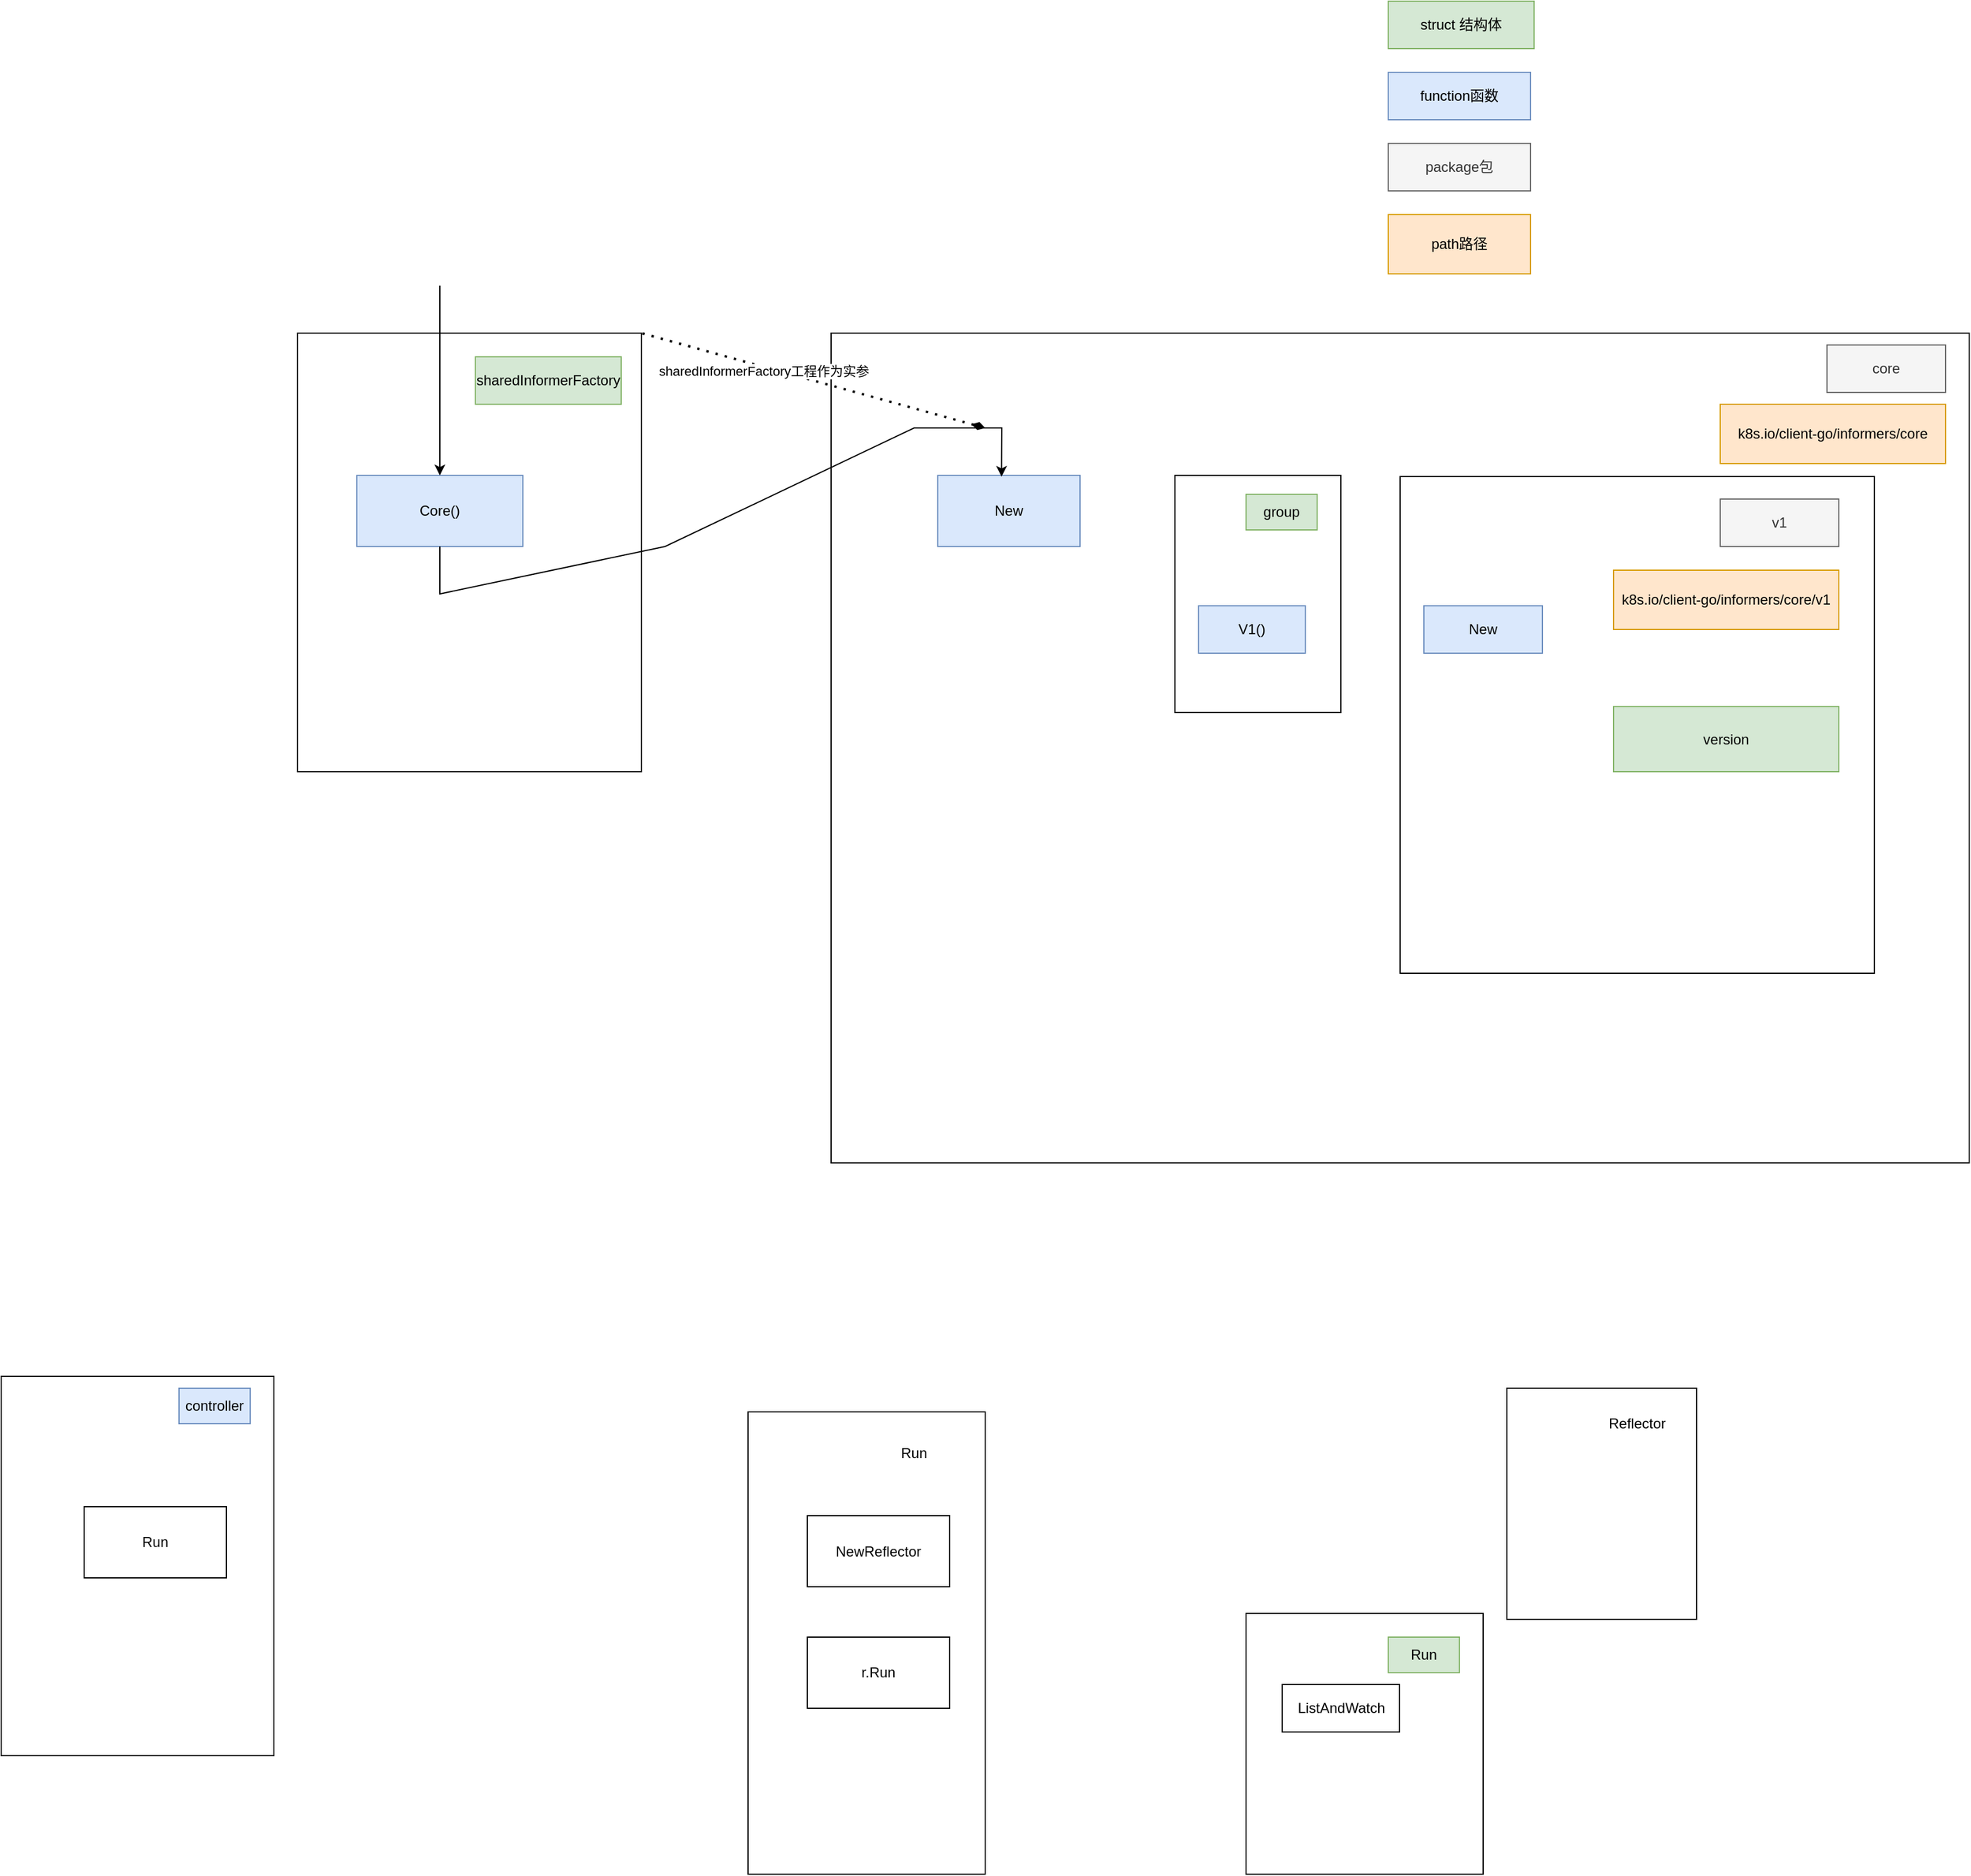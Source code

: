 <mxfile version="19.0.2" type="github">
  <diagram id="lDH8dOn5EeC3TFNrhBwo" name="Page-1">
    <mxGraphModel dx="901" dy="1817" grid="1" gridSize="10" guides="1" tooltips="1" connect="1" arrows="1" fold="1" page="1" pageScale="1" pageWidth="827" pageHeight="1169" math="0" shadow="0">
      <root>
        <mxCell id="0" />
        <mxCell id="1" parent="0" />
        <mxCell id="H2gyoVn5jhSMq1rNVPaN-1" value="" style="rounded=0;whiteSpace=wrap;html=1;" parent="1" vertex="1">
          <mxGeometry x="150" y="160" width="230" height="320" as="geometry" />
        </mxCell>
        <mxCell id="H2gyoVn5jhSMq1rNVPaN-2" value="" style="rounded=0;whiteSpace=wrap;html=1;" parent="1" vertex="1">
          <mxGeometry x="220" y="270" width="120" height="60" as="geometry" />
        </mxCell>
        <mxCell id="H2gyoVn5jhSMq1rNVPaN-3" value="Run" style="text;html=1;strokeColor=none;fillColor=none;align=center;verticalAlign=middle;whiteSpace=wrap;rounded=0;" parent="1" vertex="1">
          <mxGeometry x="250" y="285" width="60" height="30" as="geometry" />
        </mxCell>
        <mxCell id="9I0-boqcDPnJypNhuAT8-1" value="controller" style="text;html=1;strokeColor=#6c8ebf;fillColor=#dae8fc;align=center;verticalAlign=middle;whiteSpace=wrap;rounded=0;" vertex="1" parent="1">
          <mxGeometry x="300" y="170" width="60" height="30" as="geometry" />
        </mxCell>
        <mxCell id="9I0-boqcDPnJypNhuAT8-2" value="" style="rounded=0;whiteSpace=wrap;html=1;" vertex="1" parent="1">
          <mxGeometry x="1420" y="170" width="160" height="195" as="geometry" />
        </mxCell>
        <mxCell id="9I0-boqcDPnJypNhuAT8-3" value="Reflector" style="text;html=1;strokeColor=none;fillColor=none;align=center;verticalAlign=middle;whiteSpace=wrap;rounded=0;" vertex="1" parent="1">
          <mxGeometry x="1500" y="185" width="60" height="30" as="geometry" />
        </mxCell>
        <mxCell id="9I0-boqcDPnJypNhuAT8-4" value="" style="rounded=0;whiteSpace=wrap;html=1;" vertex="1" parent="1">
          <mxGeometry x="780" y="190" width="200" height="390" as="geometry" />
        </mxCell>
        <mxCell id="9I0-boqcDPnJypNhuAT8-5" value="Run" style="text;html=1;strokeColor=none;fillColor=none;align=center;verticalAlign=middle;whiteSpace=wrap;rounded=0;" vertex="1" parent="1">
          <mxGeometry x="890" y="210" width="60" height="30" as="geometry" />
        </mxCell>
        <mxCell id="9I0-boqcDPnJypNhuAT8-6" value="" style="rounded=0;whiteSpace=wrap;html=1;" vertex="1" parent="1">
          <mxGeometry x="830" y="277.5" width="120" height="60" as="geometry" />
        </mxCell>
        <mxCell id="9I0-boqcDPnJypNhuAT8-7" value="NewReflector" style="text;html=1;strokeColor=none;fillColor=none;align=center;verticalAlign=middle;whiteSpace=wrap;rounded=0;" vertex="1" parent="1">
          <mxGeometry x="850" y="295" width="80" height="25" as="geometry" />
        </mxCell>
        <mxCell id="9I0-boqcDPnJypNhuAT8-8" value="r.Run" style="rounded=0;whiteSpace=wrap;html=1;" vertex="1" parent="1">
          <mxGeometry x="830" y="380" width="120" height="60" as="geometry" />
        </mxCell>
        <mxCell id="9I0-boqcDPnJypNhuAT8-9" value="" style="rounded=0;whiteSpace=wrap;html=1;" vertex="1" parent="1">
          <mxGeometry x="1200" y="360" width="200" height="220" as="geometry" />
        </mxCell>
        <mxCell id="9I0-boqcDPnJypNhuAT8-10" value="ListAndWatch" style="rounded=0;whiteSpace=wrap;html=1;" vertex="1" parent="1">
          <mxGeometry x="1230.5" y="420" width="99" height="40" as="geometry" />
        </mxCell>
        <mxCell id="9I0-boqcDPnJypNhuAT8-11" value="Run" style="text;html=1;strokeColor=#82b366;fillColor=#d5e8d4;align=center;verticalAlign=middle;whiteSpace=wrap;rounded=0;" vertex="1" parent="1">
          <mxGeometry x="1320" y="380" width="60" height="30" as="geometry" />
        </mxCell>
        <mxCell id="9I0-boqcDPnJypNhuAT8-12" value="" style="rounded=0;whiteSpace=wrap;html=1;" vertex="1" parent="1">
          <mxGeometry x="400" y="-720" width="290" height="370" as="geometry" />
        </mxCell>
        <mxCell id="9I0-boqcDPnJypNhuAT8-14" value="sharedInformerFactory" style="text;html=1;strokeColor=#82b366;fillColor=#d5e8d4;align=center;verticalAlign=middle;whiteSpace=wrap;rounded=0;" vertex="1" parent="1">
          <mxGeometry x="550" y="-700" width="123" height="40" as="geometry" />
        </mxCell>
        <mxCell id="9I0-boqcDPnJypNhuAT8-15" value="struct 结构体" style="text;html=1;strokeColor=#82b366;fillColor=#d5e8d4;align=center;verticalAlign=middle;whiteSpace=wrap;rounded=0;" vertex="1" parent="1">
          <mxGeometry x="1320" y="-1000" width="123" height="40" as="geometry" />
        </mxCell>
        <mxCell id="9I0-boqcDPnJypNhuAT8-17" value="Core()" style="rounded=0;whiteSpace=wrap;html=1;fillColor=#dae8fc;strokeColor=#6c8ebf;" vertex="1" parent="1">
          <mxGeometry x="450" y="-600" width="140" height="60" as="geometry" />
        </mxCell>
        <mxCell id="9I0-boqcDPnJypNhuAT8-18" value="function函数" style="rounded=0;whiteSpace=wrap;html=1;fillColor=#dae8fc;strokeColor=#6c8ebf;" vertex="1" parent="1">
          <mxGeometry x="1320" y="-940" width="120" height="40" as="geometry" />
        </mxCell>
        <mxCell id="9I0-boqcDPnJypNhuAT8-19" value="" style="rounded=0;whiteSpace=wrap;html=1;" vertex="1" parent="1">
          <mxGeometry x="850" y="-720" width="960" height="700" as="geometry" />
        </mxCell>
        <mxCell id="9I0-boqcDPnJypNhuAT8-20" value="core" style="text;html=1;strokeColor=#666666;fillColor=#f5f5f5;align=center;verticalAlign=middle;whiteSpace=wrap;rounded=0;fontColor=#333333;" vertex="1" parent="1">
          <mxGeometry x="1690" y="-710" width="100" height="40" as="geometry" />
        </mxCell>
        <mxCell id="9I0-boqcDPnJypNhuAT8-21" value="package包" style="text;html=1;strokeColor=#666666;fillColor=#f5f5f5;align=center;verticalAlign=middle;whiteSpace=wrap;rounded=0;fontColor=#333333;" vertex="1" parent="1">
          <mxGeometry x="1320" y="-880" width="120" height="40" as="geometry" />
        </mxCell>
        <mxCell id="9I0-boqcDPnJypNhuAT8-22" value="New" style="rounded=0;whiteSpace=wrap;html=1;fillColor=#dae8fc;strokeColor=#6c8ebf;" vertex="1" parent="1">
          <mxGeometry x="940" y="-600" width="120" height="60" as="geometry" />
        </mxCell>
        <mxCell id="9I0-boqcDPnJypNhuAT8-23" value="" style="endArrow=classic;html=1;rounded=0;entryX=0.5;entryY=0;entryDx=0;entryDy=0;" edge="1" parent="1" target="9I0-boqcDPnJypNhuAT8-17">
          <mxGeometry width="50" height="50" relative="1" as="geometry">
            <mxPoint x="520" y="-760" as="sourcePoint" />
            <mxPoint x="670" y="-560" as="targetPoint" />
          </mxGeometry>
        </mxCell>
        <mxCell id="9I0-boqcDPnJypNhuAT8-24" value="" style="endArrow=classic;html=1;rounded=0;exitX=0.5;exitY=1;exitDx=0;exitDy=0;entryX=0.448;entryY=0.018;entryDx=0;entryDy=0;entryPerimeter=0;" edge="1" parent="1" source="9I0-boqcDPnJypNhuAT8-17" target="9I0-boqcDPnJypNhuAT8-22">
          <mxGeometry width="50" height="50" relative="1" as="geometry">
            <mxPoint x="620" y="-420" as="sourcePoint" />
            <mxPoint x="670" y="-470" as="targetPoint" />
            <Array as="points">
              <mxPoint x="520" y="-500" />
              <mxPoint x="710" y="-540" />
              <mxPoint x="920" y="-640" />
              <mxPoint x="994" y="-640" />
            </Array>
          </mxGeometry>
        </mxCell>
        <mxCell id="9I0-boqcDPnJypNhuAT8-25" value="" style="endArrow=none;dashed=1;html=1;dashPattern=1 3;strokeWidth=2;rounded=0;startArrow=diamondThin;startFill=1;" edge="1" parent="1">
          <mxGeometry width="50" height="50" relative="1" as="geometry">
            <mxPoint x="980" y="-640" as="sourcePoint" />
            <mxPoint x="690" y="-720" as="targetPoint" />
          </mxGeometry>
        </mxCell>
        <mxCell id="9I0-boqcDPnJypNhuAT8-26" value="sharedInformerFactory工程作为实参" style="edgeLabel;html=1;align=center;verticalAlign=middle;resizable=0;points=[];" vertex="1" connectable="0" parent="9I0-boqcDPnJypNhuAT8-25">
          <mxGeometry x="0.287" y="2" relative="1" as="geometry">
            <mxPoint y="1" as="offset" />
          </mxGeometry>
        </mxCell>
        <mxCell id="9I0-boqcDPnJypNhuAT8-27" value="" style="rounded=0;whiteSpace=wrap;html=1;" vertex="1" parent="1">
          <mxGeometry x="1140" y="-600" width="140" height="200" as="geometry" />
        </mxCell>
        <mxCell id="9I0-boqcDPnJypNhuAT8-28" value="group" style="text;html=1;strokeColor=#82b366;fillColor=#d5e8d4;align=center;verticalAlign=middle;whiteSpace=wrap;rounded=0;" vertex="1" parent="1">
          <mxGeometry x="1200" y="-584" width="60" height="30" as="geometry" />
        </mxCell>
        <mxCell id="9I0-boqcDPnJypNhuAT8-29" value="V1()" style="text;html=1;strokeColor=#6c8ebf;fillColor=#dae8fc;align=center;verticalAlign=middle;whiteSpace=wrap;rounded=0;" vertex="1" parent="1">
          <mxGeometry x="1160" y="-490" width="90" height="40" as="geometry" />
        </mxCell>
        <mxCell id="9I0-boqcDPnJypNhuAT8-30" value="" style="rounded=0;whiteSpace=wrap;html=1;" vertex="1" parent="1">
          <mxGeometry x="1330" y="-599" width="400" height="419" as="geometry" />
        </mxCell>
        <mxCell id="9I0-boqcDPnJypNhuAT8-34" value="New" style="rounded=0;whiteSpace=wrap;html=1;fillColor=#dae8fc;strokeColor=#6c8ebf;" vertex="1" parent="1">
          <mxGeometry x="1350" y="-490" width="100" height="40" as="geometry" />
        </mxCell>
        <mxCell id="9I0-boqcDPnJypNhuAT8-35" value="v1" style="text;html=1;strokeColor=#666666;fillColor=#f5f5f5;align=center;verticalAlign=middle;whiteSpace=wrap;rounded=0;fontColor=#333333;" vertex="1" parent="1">
          <mxGeometry x="1600" y="-580" width="100" height="40" as="geometry" />
        </mxCell>
        <mxCell id="9I0-boqcDPnJypNhuAT8-36" value="k8s.io/client-go/informers/core/v1" style="text;html=1;align=center;verticalAlign=middle;whiteSpace=wrap;rounded=0;fillColor=#ffe6cc;strokeColor=#d79b00;" vertex="1" parent="1">
          <mxGeometry x="1510" y="-520" width="190" height="50" as="geometry" />
        </mxCell>
        <mxCell id="9I0-boqcDPnJypNhuAT8-37" value="path路径" style="text;html=1;align=center;verticalAlign=middle;whiteSpace=wrap;rounded=0;fillColor=#ffe6cc;strokeColor=#d79b00;" vertex="1" parent="1">
          <mxGeometry x="1320" y="-820" width="120" height="50" as="geometry" />
        </mxCell>
        <mxCell id="9I0-boqcDPnJypNhuAT8-38" value="k8s.io/client-go/informers/core" style="text;html=1;align=center;verticalAlign=middle;whiteSpace=wrap;rounded=0;fillColor=#ffe6cc;strokeColor=#d79b00;" vertex="1" parent="1">
          <mxGeometry x="1600" y="-660" width="190" height="50" as="geometry" />
        </mxCell>
        <mxCell id="9I0-boqcDPnJypNhuAT8-40" value="version" style="text;html=1;strokeColor=#82b366;fillColor=#d5e8d4;align=center;verticalAlign=middle;whiteSpace=wrap;rounded=0;" vertex="1" parent="1">
          <mxGeometry x="1510" y="-405" width="190" height="55" as="geometry" />
        </mxCell>
      </root>
    </mxGraphModel>
  </diagram>
</mxfile>
